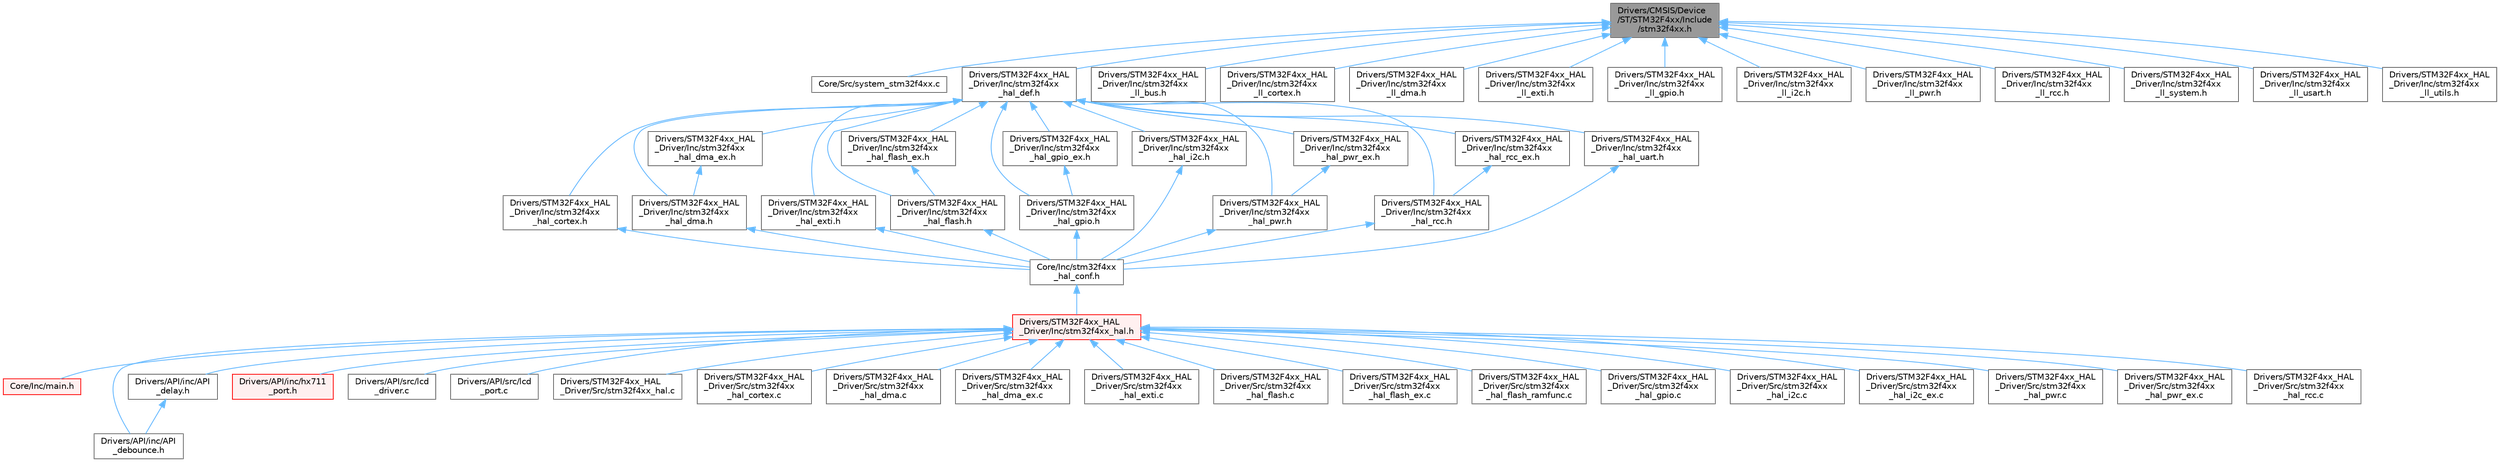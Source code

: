 digraph "Drivers/CMSIS/Device/ST/STM32F4xx/Include/stm32f4xx.h"
{
 // LATEX_PDF_SIZE
  bgcolor="transparent";
  edge [fontname=Helvetica,fontsize=10,labelfontname=Helvetica,labelfontsize=10];
  node [fontname=Helvetica,fontsize=10,shape=box,height=0.2,width=0.4];
  Node1 [id="Node000001",label="Drivers/CMSIS/Device\l/ST/STM32F4xx/Include\l/stm32f4xx.h",height=0.2,width=0.4,color="gray40", fillcolor="grey60", style="filled", fontcolor="black",tooltip="CMSIS STM32F4xx Device Peripheral Access Layer Header File."];
  Node1 -> Node2 [id="edge64_Node000001_Node000002",dir="back",color="steelblue1",style="solid",tooltip=" "];
  Node2 [id="Node000002",label="Core/Src/system_stm32f4xx.c",height=0.2,width=0.4,color="grey40", fillcolor="white", style="filled",URL="$system__stm32f4xx_8c.html",tooltip="CMSIS Cortex-M4 Device Peripheral Access Layer System Source File."];
  Node1 -> Node3 [id="edge65_Node000001_Node000003",dir="back",color="steelblue1",style="solid",tooltip=" "];
  Node3 [id="Node000003",label="Drivers/STM32F4xx_HAL\l_Driver/Inc/stm32f4xx\l_hal_def.h",height=0.2,width=0.4,color="grey40", fillcolor="white", style="filled",URL="$stm32f4xx__hal__def_8h.html",tooltip="This file contains HAL common defines, enumeration, macros and structures definitions."];
  Node3 -> Node4 [id="edge66_Node000003_Node000004",dir="back",color="steelblue1",style="solid",tooltip=" "];
  Node4 [id="Node000004",label="Drivers/STM32F4xx_HAL\l_Driver/Inc/stm32f4xx\l_hal_cortex.h",height=0.2,width=0.4,color="grey40", fillcolor="white", style="filled",URL="$stm32f4xx__hal__cortex_8h.html",tooltip="Header file of CORTEX HAL module."];
  Node4 -> Node5 [id="edge67_Node000004_Node000005",dir="back",color="steelblue1",style="solid",tooltip=" "];
  Node5 [id="Node000005",label="Core/Inc/stm32f4xx\l_hal_conf.h",height=0.2,width=0.4,color="grey40", fillcolor="white", style="filled",URL="$stm32f4xx__hal__conf_8h_source.html",tooltip=" "];
  Node5 -> Node6 [id="edge68_Node000005_Node000006",dir="back",color="steelblue1",style="solid",tooltip=" "];
  Node6 [id="Node000006",label="Drivers/STM32F4xx_HAL\l_Driver/Inc/stm32f4xx_hal.h",height=0.2,width=0.4,color="red", fillcolor="#FFF0F0", style="filled",URL="$stm32f4xx__hal_8h.html",tooltip="This file contains all the functions prototypes for the HAL module driver."];
  Node6 -> Node7 [id="edge69_Node000006_Node000007",dir="back",color="steelblue1",style="solid",tooltip=" "];
  Node7 [id="Node000007",label="Core/Inc/main.h",height=0.2,width=0.4,color="red", fillcolor="#FFF0F0", style="filled",URL="$main_8h.html",tooltip=": Header for main.c file. This file contains the common defines of the application."];
  Node6 -> Node11 [id="edge70_Node000006_Node000011",dir="back",color="steelblue1",style="solid",tooltip=" "];
  Node11 [id="Node000011",label="Drivers/API/inc/API\l_debounce.h",height=0.2,width=0.4,color="grey40", fillcolor="white", style="filled",URL="$API__debounce_8h_source.html",tooltip=" "];
  Node6 -> Node12 [id="edge71_Node000006_Node000012",dir="back",color="steelblue1",style="solid",tooltip=" "];
  Node12 [id="Node000012",label="Drivers/API/inc/API\l_delay.h",height=0.2,width=0.4,color="grey40", fillcolor="white", style="filled",URL="$API__delay_8h.html",tooltip="Módulo para manejo de retardos no bloqueantes."];
  Node12 -> Node11 [id="edge72_Node000012_Node000011",dir="back",color="steelblue1",style="solid",tooltip=" "];
  Node6 -> Node13 [id="edge73_Node000006_Node000013",dir="back",color="steelblue1",style="solid",tooltip=" "];
  Node13 [id="Node000013",label="Drivers/API/inc/hx711\l_port.h",height=0.2,width=0.4,color="red", fillcolor="#FFF0F0", style="filled",URL="$hx711__port_8h_source.html",tooltip=" "];
  Node6 -> Node15 [id="edge74_Node000006_Node000015",dir="back",color="steelblue1",style="solid",tooltip=" "];
  Node15 [id="Node000015",label="Drivers/API/src/lcd\l_driver.c",height=0.2,width=0.4,color="grey40", fillcolor="white", style="filled",URL="$lcd__driver_8c.html",tooltip="Implementación del controlador de alto nivel para un LCD tipo HD44780 vía I2C."];
  Node6 -> Node16 [id="edge75_Node000006_Node000016",dir="back",color="steelblue1",style="solid",tooltip=" "];
  Node16 [id="Node000016",label="Drivers/API/src/lcd\l_port.c",height=0.2,width=0.4,color="grey40", fillcolor="white", style="filled",URL="$lcd__port_8c.html",tooltip="Implementación de funciones de bajo nivel para manejar un LCD 20x4 mediante I2C usando PCF8574."];
  Node6 -> Node17 [id="edge76_Node000006_Node000017",dir="back",color="steelblue1",style="solid",tooltip=" "];
  Node17 [id="Node000017",label="Drivers/STM32F4xx_HAL\l_Driver/Src/stm32f4xx_hal.c",height=0.2,width=0.4,color="grey40", fillcolor="white", style="filled",URL="$stm32f4xx__hal_8c.html",tooltip="HAL module driver. This is the common part of the HAL initialization."];
  Node6 -> Node18 [id="edge77_Node000006_Node000018",dir="back",color="steelblue1",style="solid",tooltip=" "];
  Node18 [id="Node000018",label="Drivers/STM32F4xx_HAL\l_Driver/Src/stm32f4xx\l_hal_cortex.c",height=0.2,width=0.4,color="grey40", fillcolor="white", style="filled",URL="$stm32f4xx__hal__cortex_8c.html",tooltip="CORTEX HAL module driver. This file provides firmware functions to manage the following functionaliti..."];
  Node6 -> Node19 [id="edge78_Node000006_Node000019",dir="back",color="steelblue1",style="solid",tooltip=" "];
  Node19 [id="Node000019",label="Drivers/STM32F4xx_HAL\l_Driver/Src/stm32f4xx\l_hal_dma.c",height=0.2,width=0.4,color="grey40", fillcolor="white", style="filled",URL="$stm32f4xx__hal__dma_8c.html",tooltip="DMA HAL module driver."];
  Node6 -> Node20 [id="edge79_Node000006_Node000020",dir="back",color="steelblue1",style="solid",tooltip=" "];
  Node20 [id="Node000020",label="Drivers/STM32F4xx_HAL\l_Driver/Src/stm32f4xx\l_hal_dma_ex.c",height=0.2,width=0.4,color="grey40", fillcolor="white", style="filled",URL="$stm32f4xx__hal__dma__ex_8c.html",tooltip="DMA Extension HAL module driver This file provides firmware functions to manage the following functio..."];
  Node6 -> Node21 [id="edge80_Node000006_Node000021",dir="back",color="steelblue1",style="solid",tooltip=" "];
  Node21 [id="Node000021",label="Drivers/STM32F4xx_HAL\l_Driver/Src/stm32f4xx\l_hal_exti.c",height=0.2,width=0.4,color="grey40", fillcolor="white", style="filled",URL="$stm32f4xx__hal__exti_8c.html",tooltip="EXTI HAL module driver. This file provides firmware functions to manage the following functionalities..."];
  Node6 -> Node22 [id="edge81_Node000006_Node000022",dir="back",color="steelblue1",style="solid",tooltip=" "];
  Node22 [id="Node000022",label="Drivers/STM32F4xx_HAL\l_Driver/Src/stm32f4xx\l_hal_flash.c",height=0.2,width=0.4,color="grey40", fillcolor="white", style="filled",URL="$stm32f4xx__hal__flash_8c.html",tooltip="FLASH HAL module driver. This file provides firmware functions to manage the following functionalitie..."];
  Node6 -> Node23 [id="edge82_Node000006_Node000023",dir="back",color="steelblue1",style="solid",tooltip=" "];
  Node23 [id="Node000023",label="Drivers/STM32F4xx_HAL\l_Driver/Src/stm32f4xx\l_hal_flash_ex.c",height=0.2,width=0.4,color="grey40", fillcolor="white", style="filled",URL="$stm32f4xx__hal__flash__ex_8c.html",tooltip="Extended FLASH HAL module driver. This file provides firmware functions to manage the following funct..."];
  Node6 -> Node24 [id="edge83_Node000006_Node000024",dir="back",color="steelblue1",style="solid",tooltip=" "];
  Node24 [id="Node000024",label="Drivers/STM32F4xx_HAL\l_Driver/Src/stm32f4xx\l_hal_flash_ramfunc.c",height=0.2,width=0.4,color="grey40", fillcolor="white", style="filled",URL="$stm32f4xx__hal__flash__ramfunc_8c.html",tooltip="FLASH RAMFUNC module driver. This file provides a FLASH firmware functions which should be executed f..."];
  Node6 -> Node25 [id="edge84_Node000006_Node000025",dir="back",color="steelblue1",style="solid",tooltip=" "];
  Node25 [id="Node000025",label="Drivers/STM32F4xx_HAL\l_Driver/Src/stm32f4xx\l_hal_gpio.c",height=0.2,width=0.4,color="grey40", fillcolor="white", style="filled",URL="$stm32f4xx__hal__gpio_8c.html",tooltip="GPIO HAL module driver. This file provides firmware functions to manage the following functionalities..."];
  Node6 -> Node26 [id="edge85_Node000006_Node000026",dir="back",color="steelblue1",style="solid",tooltip=" "];
  Node26 [id="Node000026",label="Drivers/STM32F4xx_HAL\l_Driver/Src/stm32f4xx\l_hal_i2c.c",height=0.2,width=0.4,color="grey40", fillcolor="white", style="filled",URL="$stm32f4xx__hal__i2c_8c.html",tooltip="I2C HAL module driver. This file provides firmware functions to manage the following functionalities ..."];
  Node6 -> Node27 [id="edge86_Node000006_Node000027",dir="back",color="steelblue1",style="solid",tooltip=" "];
  Node27 [id="Node000027",label="Drivers/STM32F4xx_HAL\l_Driver/Src/stm32f4xx\l_hal_i2c_ex.c",height=0.2,width=0.4,color="grey40", fillcolor="white", style="filled",URL="$stm32f4xx__hal__i2c__ex_8c.html",tooltip="I2C Extension HAL module driver. This file provides firmware functions to manage the following functi..."];
  Node6 -> Node28 [id="edge87_Node000006_Node000028",dir="back",color="steelblue1",style="solid",tooltip=" "];
  Node28 [id="Node000028",label="Drivers/STM32F4xx_HAL\l_Driver/Src/stm32f4xx\l_hal_pwr.c",height=0.2,width=0.4,color="grey40", fillcolor="white", style="filled",URL="$stm32f4xx__hal__pwr_8c.html",tooltip="PWR HAL module driver. This file provides firmware functions to manage the following functionalities ..."];
  Node6 -> Node29 [id="edge88_Node000006_Node000029",dir="back",color="steelblue1",style="solid",tooltip=" "];
  Node29 [id="Node000029",label="Drivers/STM32F4xx_HAL\l_Driver/Src/stm32f4xx\l_hal_pwr_ex.c",height=0.2,width=0.4,color="grey40", fillcolor="white", style="filled",URL="$stm32f4xx__hal__pwr__ex_8c.html",tooltip="Extended PWR HAL module driver. This file provides firmware functions to manage the following functio..."];
  Node6 -> Node30 [id="edge89_Node000006_Node000030",dir="back",color="steelblue1",style="solid",tooltip=" "];
  Node30 [id="Node000030",label="Drivers/STM32F4xx_HAL\l_Driver/Src/stm32f4xx\l_hal_rcc.c",height=0.2,width=0.4,color="grey40", fillcolor="white", style="filled",URL="$stm32f4xx__hal__rcc_8c.html",tooltip="RCC HAL module driver. This file provides firmware functions to manage the following functionalities ..."];
  Node3 -> Node33 [id="edge90_Node000003_Node000033",dir="back",color="steelblue1",style="solid",tooltip=" "];
  Node33 [id="Node000033",label="Drivers/STM32F4xx_HAL\l_Driver/Inc/stm32f4xx\l_hal_dma.h",height=0.2,width=0.4,color="grey40", fillcolor="white", style="filled",URL="$stm32f4xx__hal__dma_8h.html",tooltip="Header file of DMA HAL module."];
  Node33 -> Node5 [id="edge91_Node000033_Node000005",dir="back",color="steelblue1",style="solid",tooltip=" "];
  Node3 -> Node34 [id="edge92_Node000003_Node000034",dir="back",color="steelblue1",style="solid",tooltip=" "];
  Node34 [id="Node000034",label="Drivers/STM32F4xx_HAL\l_Driver/Inc/stm32f4xx\l_hal_dma_ex.h",height=0.2,width=0.4,color="grey40", fillcolor="white", style="filled",URL="$stm32f4xx__hal__dma__ex_8h.html",tooltip="Header file of DMA HAL extension module."];
  Node34 -> Node33 [id="edge93_Node000034_Node000033",dir="back",color="steelblue1",style="solid",tooltip=" "];
  Node3 -> Node35 [id="edge94_Node000003_Node000035",dir="back",color="steelblue1",style="solid",tooltip=" "];
  Node35 [id="Node000035",label="Drivers/STM32F4xx_HAL\l_Driver/Inc/stm32f4xx\l_hal_exti.h",height=0.2,width=0.4,color="grey40", fillcolor="white", style="filled",URL="$stm32f4xx__hal__exti_8h.html",tooltip="Header file of EXTI HAL module."];
  Node35 -> Node5 [id="edge95_Node000035_Node000005",dir="back",color="steelblue1",style="solid",tooltip=" "];
  Node3 -> Node36 [id="edge96_Node000003_Node000036",dir="back",color="steelblue1",style="solid",tooltip=" "];
  Node36 [id="Node000036",label="Drivers/STM32F4xx_HAL\l_Driver/Inc/stm32f4xx\l_hal_flash.h",height=0.2,width=0.4,color="grey40", fillcolor="white", style="filled",URL="$stm32f4xx__hal__flash_8h.html",tooltip="Header file of FLASH HAL module."];
  Node36 -> Node5 [id="edge97_Node000036_Node000005",dir="back",color="steelblue1",style="solid",tooltip=" "];
  Node3 -> Node37 [id="edge98_Node000003_Node000037",dir="back",color="steelblue1",style="solid",tooltip=" "];
  Node37 [id="Node000037",label="Drivers/STM32F4xx_HAL\l_Driver/Inc/stm32f4xx\l_hal_flash_ex.h",height=0.2,width=0.4,color="grey40", fillcolor="white", style="filled",URL="$stm32f4xx__hal__flash__ex_8h.html",tooltip="Header file of FLASH HAL Extension module."];
  Node37 -> Node36 [id="edge99_Node000037_Node000036",dir="back",color="steelblue1",style="solid",tooltip=" "];
  Node3 -> Node38 [id="edge100_Node000003_Node000038",dir="back",color="steelblue1",style="solid",tooltip=" "];
  Node38 [id="Node000038",label="Drivers/STM32F4xx_HAL\l_Driver/Inc/stm32f4xx\l_hal_gpio.h",height=0.2,width=0.4,color="grey40", fillcolor="white", style="filled",URL="$stm32f4xx__hal__gpio_8h.html",tooltip="Header file of GPIO HAL module."];
  Node38 -> Node5 [id="edge101_Node000038_Node000005",dir="back",color="steelblue1",style="solid",tooltip=" "];
  Node3 -> Node39 [id="edge102_Node000003_Node000039",dir="back",color="steelblue1",style="solid",tooltip=" "];
  Node39 [id="Node000039",label="Drivers/STM32F4xx_HAL\l_Driver/Inc/stm32f4xx\l_hal_gpio_ex.h",height=0.2,width=0.4,color="grey40", fillcolor="white", style="filled",URL="$stm32f4xx__hal__gpio__ex_8h.html",tooltip="Header file of GPIO HAL Extension module."];
  Node39 -> Node38 [id="edge103_Node000039_Node000038",dir="back",color="steelblue1",style="solid",tooltip=" "];
  Node3 -> Node40 [id="edge104_Node000003_Node000040",dir="back",color="steelblue1",style="solid",tooltip=" "];
  Node40 [id="Node000040",label="Drivers/STM32F4xx_HAL\l_Driver/Inc/stm32f4xx\l_hal_i2c.h",height=0.2,width=0.4,color="grey40", fillcolor="white", style="filled",URL="$stm32f4xx__hal__i2c_8h.html",tooltip="Header file of I2C HAL module."];
  Node40 -> Node5 [id="edge105_Node000040_Node000005",dir="back",color="steelblue1",style="solid",tooltip=" "];
  Node3 -> Node41 [id="edge106_Node000003_Node000041",dir="back",color="steelblue1",style="solid",tooltip=" "];
  Node41 [id="Node000041",label="Drivers/STM32F4xx_HAL\l_Driver/Inc/stm32f4xx\l_hal_pwr.h",height=0.2,width=0.4,color="grey40", fillcolor="white", style="filled",URL="$stm32f4xx__hal__pwr_8h.html",tooltip="Header file of PWR HAL module."];
  Node41 -> Node5 [id="edge107_Node000041_Node000005",dir="back",color="steelblue1",style="solid",tooltip=" "];
  Node3 -> Node42 [id="edge108_Node000003_Node000042",dir="back",color="steelblue1",style="solid",tooltip=" "];
  Node42 [id="Node000042",label="Drivers/STM32F4xx_HAL\l_Driver/Inc/stm32f4xx\l_hal_pwr_ex.h",height=0.2,width=0.4,color="grey40", fillcolor="white", style="filled",URL="$stm32f4xx__hal__pwr__ex_8h.html",tooltip="Header file of PWR HAL Extension module."];
  Node42 -> Node41 [id="edge109_Node000042_Node000041",dir="back",color="steelblue1",style="solid",tooltip=" "];
  Node3 -> Node43 [id="edge110_Node000003_Node000043",dir="back",color="steelblue1",style="solid",tooltip=" "];
  Node43 [id="Node000043",label="Drivers/STM32F4xx_HAL\l_Driver/Inc/stm32f4xx\l_hal_rcc.h",height=0.2,width=0.4,color="grey40", fillcolor="white", style="filled",URL="$stm32f4xx__hal__rcc_8h.html",tooltip="Header file of RCC HAL module."];
  Node43 -> Node5 [id="edge111_Node000043_Node000005",dir="back",color="steelblue1",style="solid",tooltip=" "];
  Node3 -> Node44 [id="edge112_Node000003_Node000044",dir="back",color="steelblue1",style="solid",tooltip=" "];
  Node44 [id="Node000044",label="Drivers/STM32F4xx_HAL\l_Driver/Inc/stm32f4xx\l_hal_rcc_ex.h",height=0.2,width=0.4,color="grey40", fillcolor="white", style="filled",URL="$stm32f4xx__hal__rcc__ex_8h.html",tooltip="Header file of RCC HAL Extension module."];
  Node44 -> Node43 [id="edge113_Node000044_Node000043",dir="back",color="steelblue1",style="solid",tooltip=" "];
  Node3 -> Node45 [id="edge114_Node000003_Node000045",dir="back",color="steelblue1",style="solid",tooltip=" "];
  Node45 [id="Node000045",label="Drivers/STM32F4xx_HAL\l_Driver/Inc/stm32f4xx\l_hal_uart.h",height=0.2,width=0.4,color="grey40", fillcolor="white", style="filled",URL="$stm32f4xx__hal__uart_8h.html",tooltip="Header file of UART HAL module."];
  Node45 -> Node5 [id="edge115_Node000045_Node000005",dir="back",color="steelblue1",style="solid",tooltip=" "];
  Node1 -> Node46 [id="edge116_Node000001_Node000046",dir="back",color="steelblue1",style="solid",tooltip=" "];
  Node46 [id="Node000046",label="Drivers/STM32F4xx_HAL\l_Driver/Inc/stm32f4xx\l_ll_bus.h",height=0.2,width=0.4,color="grey40", fillcolor="white", style="filled",URL="$stm32f4xx__ll__bus_8h.html",tooltip="Header file of BUS LL module."];
  Node1 -> Node47 [id="edge117_Node000001_Node000047",dir="back",color="steelblue1",style="solid",tooltip=" "];
  Node47 [id="Node000047",label="Drivers/STM32F4xx_HAL\l_Driver/Inc/stm32f4xx\l_ll_cortex.h",height=0.2,width=0.4,color="grey40", fillcolor="white", style="filled",URL="$stm32f4xx__ll__cortex_8h.html",tooltip="Header file of CORTEX LL module."];
  Node1 -> Node48 [id="edge118_Node000001_Node000048",dir="back",color="steelblue1",style="solid",tooltip=" "];
  Node48 [id="Node000048",label="Drivers/STM32F4xx_HAL\l_Driver/Inc/stm32f4xx\l_ll_dma.h",height=0.2,width=0.4,color="grey40", fillcolor="white", style="filled",URL="$stm32f4xx__ll__dma_8h.html",tooltip="Header file of DMA LL module."];
  Node1 -> Node49 [id="edge119_Node000001_Node000049",dir="back",color="steelblue1",style="solid",tooltip=" "];
  Node49 [id="Node000049",label="Drivers/STM32F4xx_HAL\l_Driver/Inc/stm32f4xx\l_ll_exti.h",height=0.2,width=0.4,color="grey40", fillcolor="white", style="filled",URL="$stm32f4xx__ll__exti_8h.html",tooltip="Header file of EXTI LL module."];
  Node1 -> Node50 [id="edge120_Node000001_Node000050",dir="back",color="steelblue1",style="solid",tooltip=" "];
  Node50 [id="Node000050",label="Drivers/STM32F4xx_HAL\l_Driver/Inc/stm32f4xx\l_ll_gpio.h",height=0.2,width=0.4,color="grey40", fillcolor="white", style="filled",URL="$stm32f4xx__ll__gpio_8h.html",tooltip="Header file of GPIO LL module."];
  Node1 -> Node51 [id="edge121_Node000001_Node000051",dir="back",color="steelblue1",style="solid",tooltip=" "];
  Node51 [id="Node000051",label="Drivers/STM32F4xx_HAL\l_Driver/Inc/stm32f4xx\l_ll_i2c.h",height=0.2,width=0.4,color="grey40", fillcolor="white", style="filled",URL="$stm32f4xx__ll__i2c_8h.html",tooltip="Header file of I2C LL module."];
  Node1 -> Node52 [id="edge122_Node000001_Node000052",dir="back",color="steelblue1",style="solid",tooltip=" "];
  Node52 [id="Node000052",label="Drivers/STM32F4xx_HAL\l_Driver/Inc/stm32f4xx\l_ll_pwr.h",height=0.2,width=0.4,color="grey40", fillcolor="white", style="filled",URL="$stm32f4xx__ll__pwr_8h.html",tooltip="Header file of PWR LL module."];
  Node1 -> Node53 [id="edge123_Node000001_Node000053",dir="back",color="steelblue1",style="solid",tooltip=" "];
  Node53 [id="Node000053",label="Drivers/STM32F4xx_HAL\l_Driver/Inc/stm32f4xx\l_ll_rcc.h",height=0.2,width=0.4,color="grey40", fillcolor="white", style="filled",URL="$stm32f4xx__ll__rcc_8h.html",tooltip="Header file of RCC LL module."];
  Node1 -> Node54 [id="edge124_Node000001_Node000054",dir="back",color="steelblue1",style="solid",tooltip=" "];
  Node54 [id="Node000054",label="Drivers/STM32F4xx_HAL\l_Driver/Inc/stm32f4xx\l_ll_system.h",height=0.2,width=0.4,color="grey40", fillcolor="white", style="filled",URL="$stm32f4xx__ll__system_8h.html",tooltip="Header file of SYSTEM LL module."];
  Node1 -> Node55 [id="edge125_Node000001_Node000055",dir="back",color="steelblue1",style="solid",tooltip=" "];
  Node55 [id="Node000055",label="Drivers/STM32F4xx_HAL\l_Driver/Inc/stm32f4xx\l_ll_usart.h",height=0.2,width=0.4,color="grey40", fillcolor="white", style="filled",URL="$stm32f4xx__ll__usart_8h.html",tooltip="Header file of USART LL module."];
  Node1 -> Node56 [id="edge126_Node000001_Node000056",dir="back",color="steelblue1",style="solid",tooltip=" "];
  Node56 [id="Node000056",label="Drivers/STM32F4xx_HAL\l_Driver/Inc/stm32f4xx\l_ll_utils.h",height=0.2,width=0.4,color="grey40", fillcolor="white", style="filled",URL="$stm32f4xx__ll__utils_8h.html",tooltip="Header file of UTILS LL module."];
}
